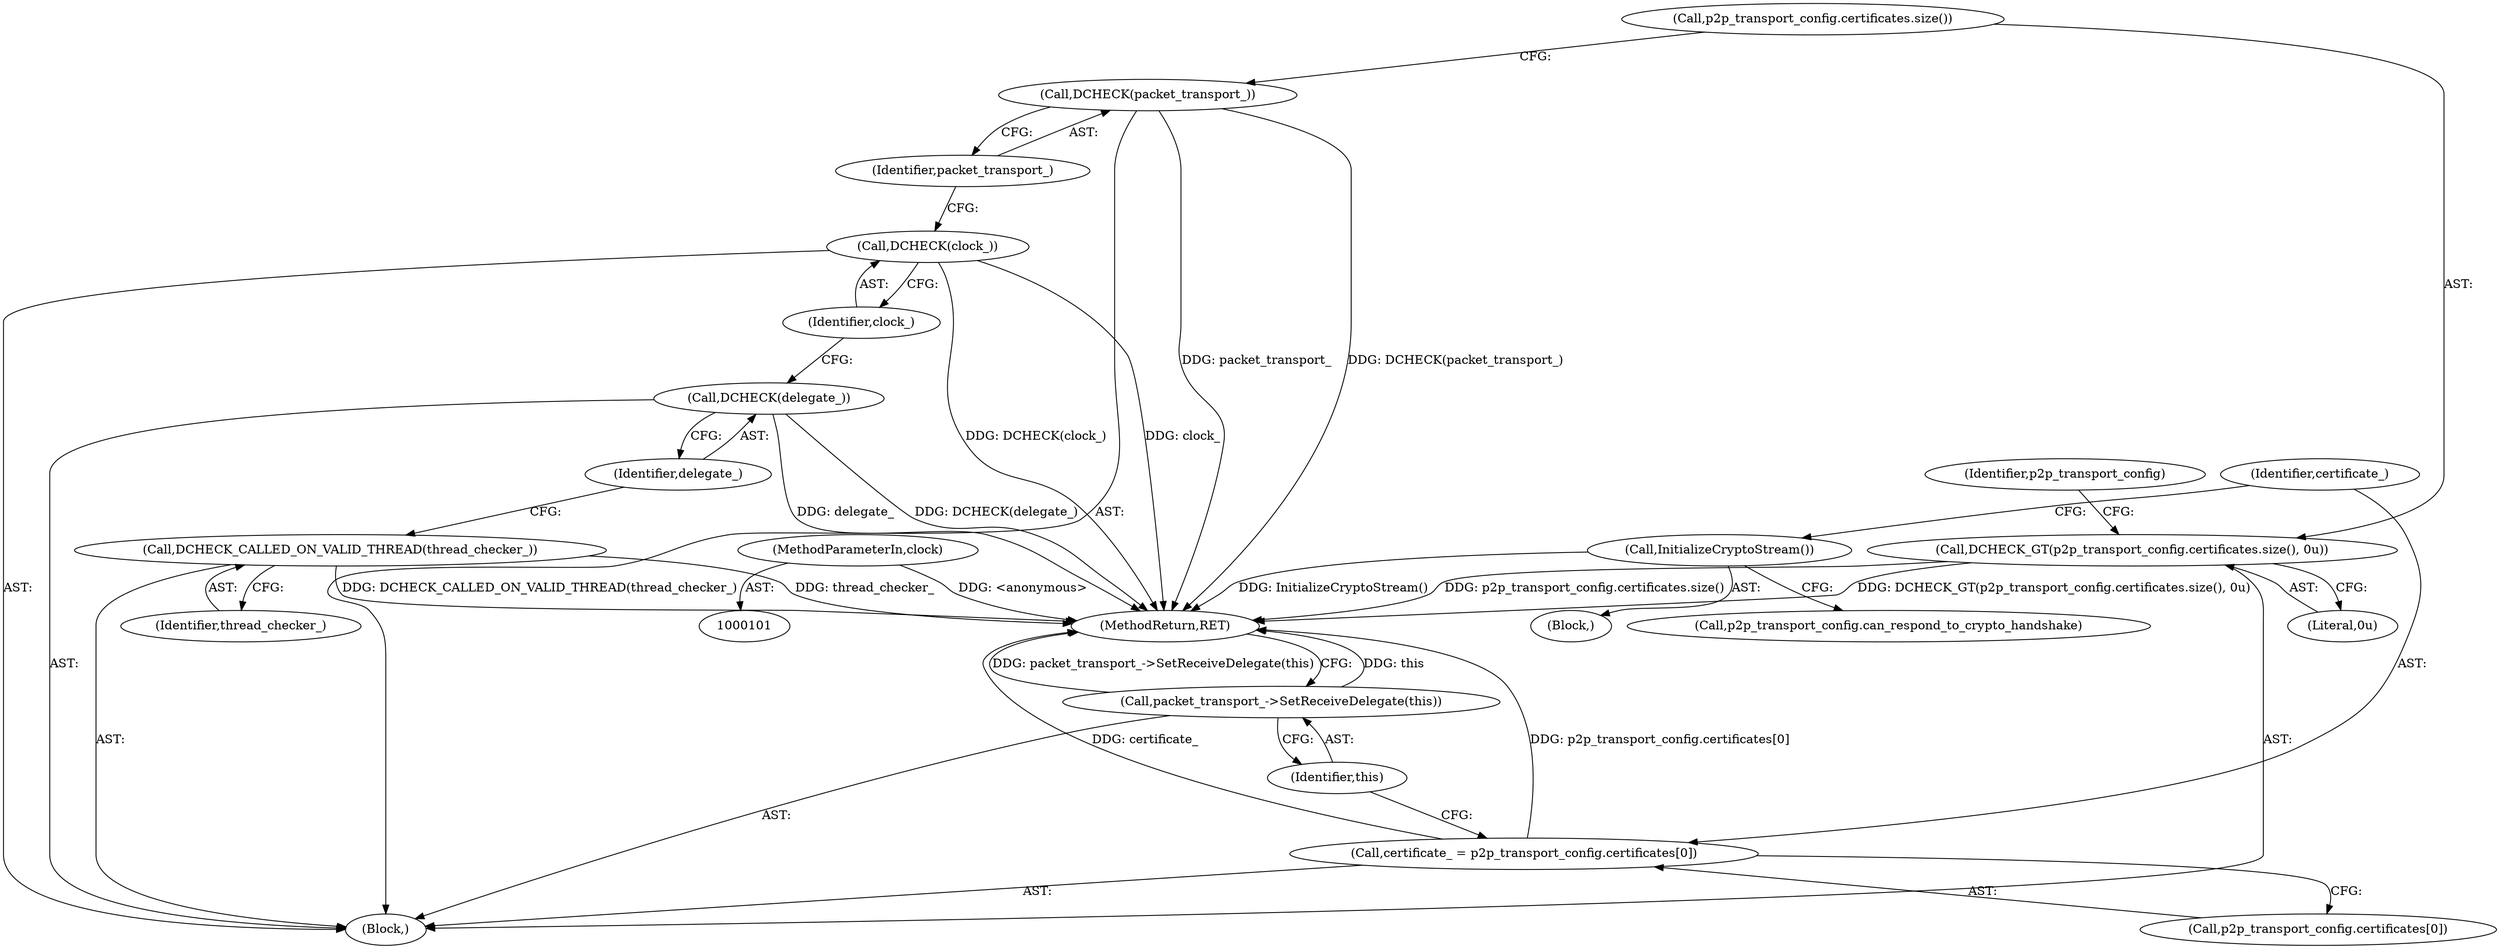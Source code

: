 digraph "1_Chrome_350f7d4b2c76950c8e7271284de84a9756b796e1_4@del" {
"1000108" [label="(Call,DCHECK(clock_))"];
"1000106" [label="(Call,DCHECK(delegate_))"];
"1000104" [label="(Call,DCHECK_CALLED_ON_VALID_THREAD(thread_checker_))"];
"1000121" [label="(Call,certificate_ = p2p_transport_config.certificates[0])"];
"1000128" [label="(Call,packet_transport_->SetReceiveDelegate(this))"];
"1000110" [label="(Call,DCHECK(packet_transport_))"];
"1000102" [label="(MethodParameterIn,clock)"];
"1000112" [label="(Call,DCHECK_GT(p2p_transport_config.certificates.size(), 0u))"];
"1000120" [label="(Call,InitializeCryptoStream())"];
"1000105" [label="(Identifier,thread_checker_)"];
"1000103" [label="(Block,)"];
"1000104" [label="(Call,DCHECK_CALLED_ON_VALID_THREAD(thread_checker_))"];
"1000113" [label="(Call,p2p_transport_config.certificates.size())"];
"1000129" [label="(Identifier,this)"];
"1000111" [label="(Identifier,packet_transport_)"];
"1000110" [label="(Call,DCHECK(packet_transport_))"];
"1000116" [label="(Call,p2p_transport_config.can_respond_to_crypto_handshake)"];
"1000117" [label="(Identifier,p2p_transport_config)"];
"1000107" [label="(Identifier,delegate_)"];
"1000106" [label="(Call,DCHECK(delegate_))"];
"1000108" [label="(Call,DCHECK(clock_))"];
"1000119" [label="(Block,)"];
"1000122" [label="(Identifier,certificate_)"];
"1000121" [label="(Call,certificate_ = p2p_transport_config.certificates[0])"];
"1000120" [label="(Call,InitializeCryptoStream())"];
"1000102" [label="(MethodParameterIn,clock)"];
"1000114" [label="(Literal,0u)"];
"1000123" [label="(Call,p2p_transport_config.certificates[0])"];
"1000128" [label="(Call,packet_transport_->SetReceiveDelegate(this))"];
"1000109" [label="(Identifier,clock_)"];
"1000112" [label="(Call,DCHECK_GT(p2p_transport_config.certificates.size(), 0u))"];
"1000130" [label="(MethodReturn,RET)"];
"1000108" -> "1000103"  [label="AST: "];
"1000108" -> "1000109"  [label="CFG: "];
"1000109" -> "1000108"  [label="AST: "];
"1000111" -> "1000108"  [label="CFG: "];
"1000108" -> "1000130"  [label="DDG: DCHECK(clock_)"];
"1000108" -> "1000130"  [label="DDG: clock_"];
"1000106" -> "1000103"  [label="AST: "];
"1000106" -> "1000107"  [label="CFG: "];
"1000107" -> "1000106"  [label="AST: "];
"1000109" -> "1000106"  [label="CFG: "];
"1000106" -> "1000130"  [label="DDG: delegate_"];
"1000106" -> "1000130"  [label="DDG: DCHECK(delegate_)"];
"1000104" -> "1000103"  [label="AST: "];
"1000104" -> "1000105"  [label="CFG: "];
"1000105" -> "1000104"  [label="AST: "];
"1000107" -> "1000104"  [label="CFG: "];
"1000104" -> "1000130"  [label="DDG: DCHECK_CALLED_ON_VALID_THREAD(thread_checker_)"];
"1000104" -> "1000130"  [label="DDG: thread_checker_"];
"1000121" -> "1000103"  [label="AST: "];
"1000121" -> "1000123"  [label="CFG: "];
"1000122" -> "1000121"  [label="AST: "];
"1000123" -> "1000121"  [label="AST: "];
"1000129" -> "1000121"  [label="CFG: "];
"1000121" -> "1000130"  [label="DDG: p2p_transport_config.certificates[0]"];
"1000121" -> "1000130"  [label="DDG: certificate_"];
"1000128" -> "1000103"  [label="AST: "];
"1000128" -> "1000129"  [label="CFG: "];
"1000129" -> "1000128"  [label="AST: "];
"1000130" -> "1000128"  [label="CFG: "];
"1000128" -> "1000130"  [label="DDG: this"];
"1000128" -> "1000130"  [label="DDG: packet_transport_->SetReceiveDelegate(this)"];
"1000110" -> "1000103"  [label="AST: "];
"1000110" -> "1000111"  [label="CFG: "];
"1000111" -> "1000110"  [label="AST: "];
"1000113" -> "1000110"  [label="CFG: "];
"1000110" -> "1000130"  [label="DDG: packet_transport_"];
"1000110" -> "1000130"  [label="DDG: DCHECK(packet_transport_)"];
"1000102" -> "1000101"  [label="AST: "];
"1000102" -> "1000130"  [label="DDG: <anonymous>"];
"1000112" -> "1000103"  [label="AST: "];
"1000112" -> "1000114"  [label="CFG: "];
"1000113" -> "1000112"  [label="AST: "];
"1000114" -> "1000112"  [label="AST: "];
"1000117" -> "1000112"  [label="CFG: "];
"1000112" -> "1000130"  [label="DDG: DCHECK_GT(p2p_transport_config.certificates.size(), 0u)"];
"1000112" -> "1000130"  [label="DDG: p2p_transport_config.certificates.size()"];
"1000120" -> "1000119"  [label="AST: "];
"1000120" -> "1000116"  [label="CFG: "];
"1000122" -> "1000120"  [label="CFG: "];
"1000120" -> "1000130"  [label="DDG: InitializeCryptoStream()"];
}
